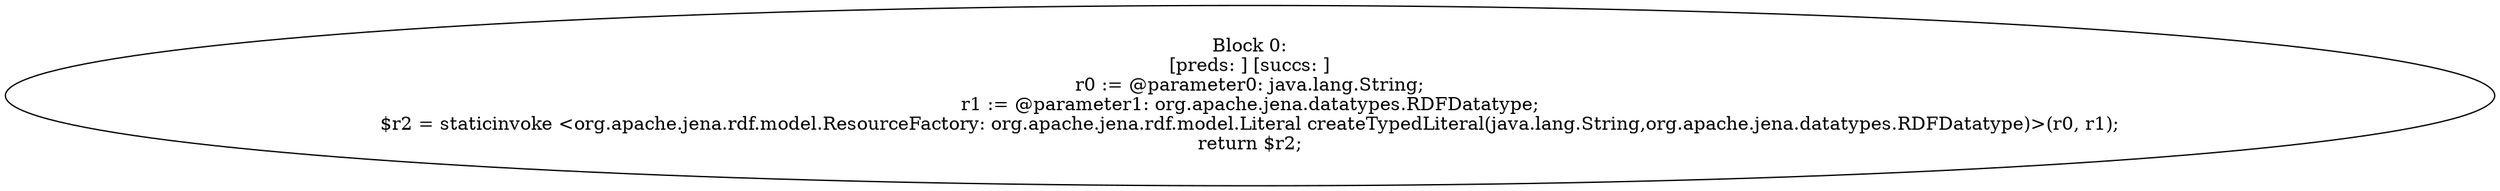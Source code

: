 digraph "unitGraph" {
    "Block 0:
[preds: ] [succs: ]
r0 := @parameter0: java.lang.String;
r1 := @parameter1: org.apache.jena.datatypes.RDFDatatype;
$r2 = staticinvoke <org.apache.jena.rdf.model.ResourceFactory: org.apache.jena.rdf.model.Literal createTypedLiteral(java.lang.String,org.apache.jena.datatypes.RDFDatatype)>(r0, r1);
return $r2;
"
}
